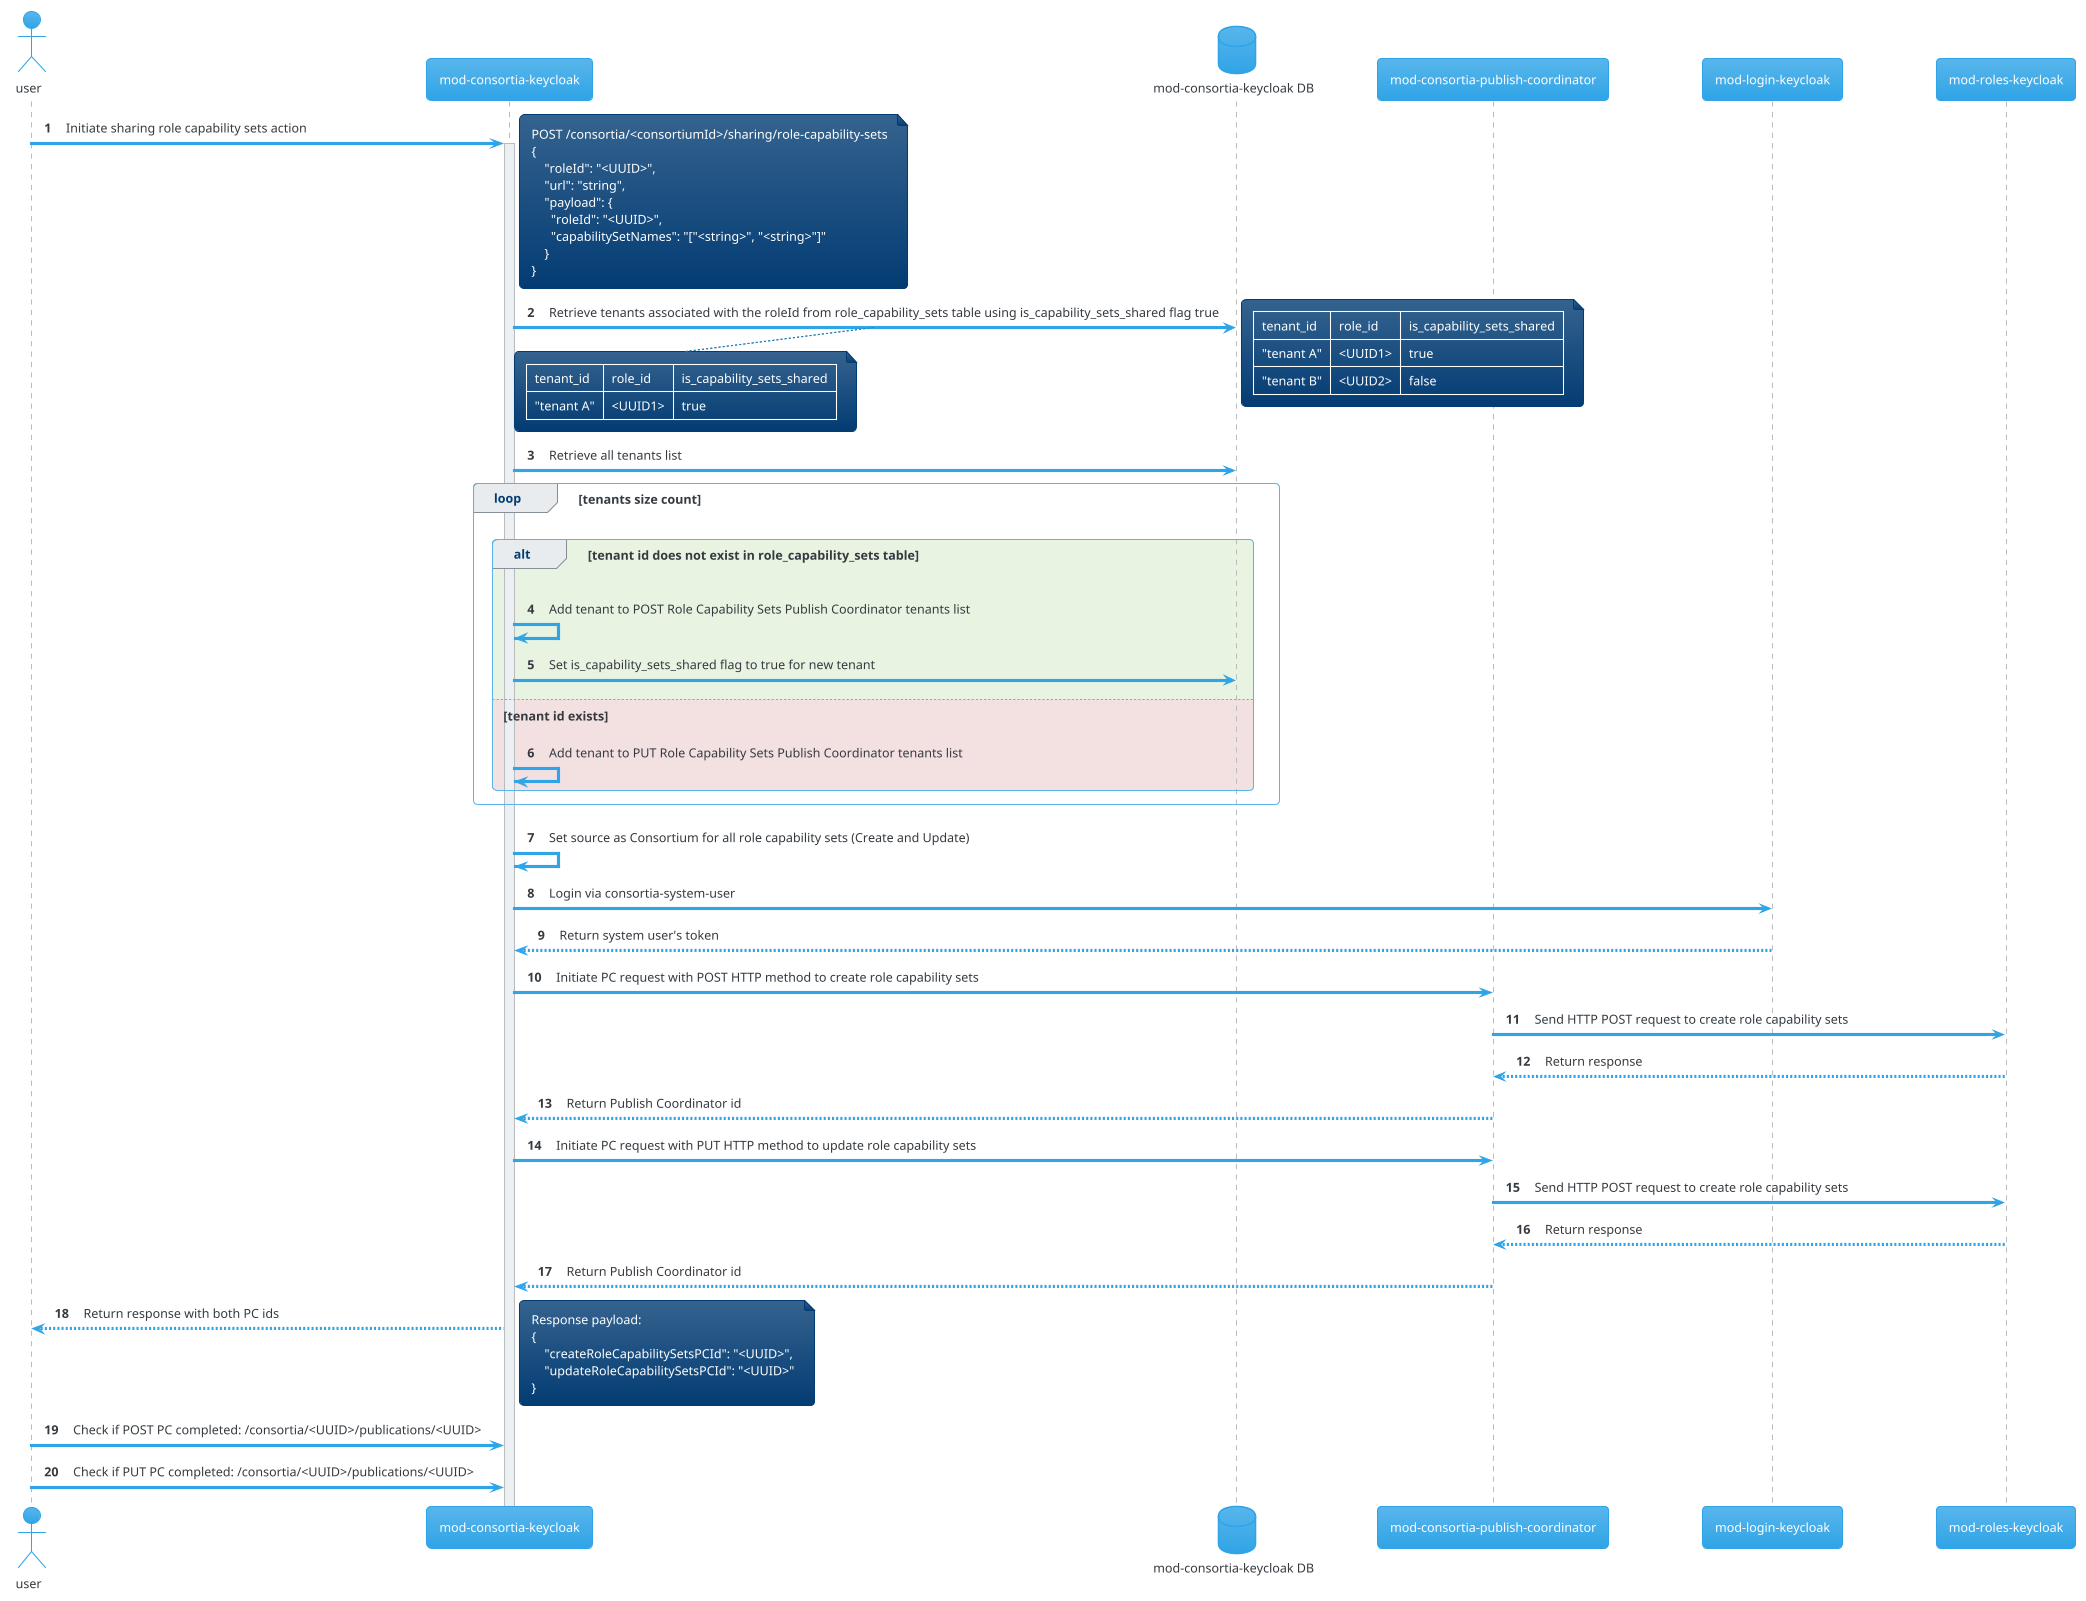 @startuml

!pragma teoz true
!theme cerulean

autonumber

actor "user" as user

participant "mod-consortia-keycloak" as mck
database "mod-consortia-keycloak DB" as mck_db
participant "mod-consortia-publish-coordinator" as mc_pc
participant "mod-login-keycloak" as ml
participant "mod-roles-keycloak" as mrk

user -> mck: Initiate sharing role capability sets action
note right
POST /consortia/<consortiumId>/sharing/role-capability-sets
{
    "roleId": "<UUID>",
    "url": "string",
    "payload": {
      "roleId": "<UUID>",
      "capabilitySetNames": "["<string>", "<string>"]"
    }
}
end note
activate mck

mck -> mck_db: Retrieve tenants associated with the roleId from role_capability_sets table using is_capability_sets_shared flag true
note bottom
| tenant_id | role_id | is_capability_sets_shared |
| "tenant A" | <UUID1> | true |
end note
note right
| tenant_id | role_id | is_capability_sets_shared |
| "tenant A" | <UUID1> | true |
| "tenant B" | <UUID2> | false |
end note
mck -> mck_db: Retrieve all tenants list

loop tenants size count
    alt #E8F3E1 tenant id does not exist in role_capability_sets table
        mck -> mck: Add tenant to POST Role Capability Sets Publish Coordinator tenants list
        mck -> mck_db: Set is_capability_sets_shared flag to true for new tenant
    else #F3E1E2 tenant id exists
        mck -> mck: Add tenant to PUT Role Capability Sets Publish Coordinator tenants list
    end
end

mck -> mck: Set source as Consortium for all role capability sets (Create and Update)

mck -> ml: Login via consortia-system-user
ml --> mck: Return system user's token

mck -> mc_pc: Initiate PC request with POST HTTP method to create role capability sets
mc_pc -> mrk: Send HTTP POST request to create role capability sets
mrk --> mc_pc: Return response
mc_pc --> mck: Return Publish Coordinator id

mck -> mc_pc: Initiate PC request with PUT HTTP method to update role capability sets
mc_pc -> mrk: Send HTTP POST request to create role capability sets
mrk --> mc_pc: Return response
mc_pc --> mck: Return Publish Coordinator id

mck --> user: Return response with both PC ids
note right
Response payload:
{
    "createRoleCapabilitySetsPCId": "<UUID>",
    "updateRoleCapabilitySetsPCId": "<UUID>"
}
end note

user -> mck: Check if POST PC completed: /consortia/<UUID>/publications/<UUID>
user -> mck: Check if PUT PC completed: /consortia/<UUID>/publications/<UUID>

@enduml
